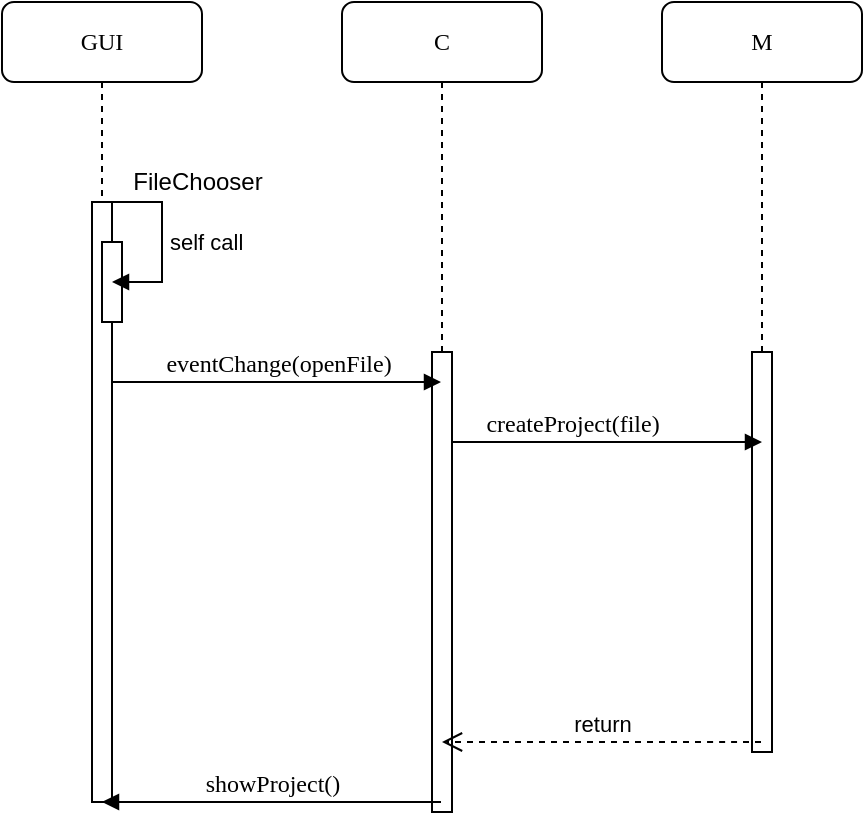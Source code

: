 <mxfile version="10.6.7" type="device"><diagram name="Page-1" id="13e1069c-82ec-6db2-03f1-153e76fe0fe0"><mxGraphModel dx="1074" dy="578" grid="1" gridSize="10" guides="1" tooltips="1" connect="1" arrows="1" fold="1" page="1" pageScale="1" pageWidth="1100" pageHeight="850" background="#ffffff" math="0" shadow="0"><root><mxCell id="0"/><mxCell id="1" parent="0"/><mxCell id="7baba1c4bc27f4b0-2" value="C" style="shape=umlLifeline;perimeter=lifelinePerimeter;whiteSpace=wrap;html=1;container=1;collapsible=0;recursiveResize=0;outlineConnect=0;rounded=1;shadow=0;comic=0;labelBackgroundColor=none;strokeColor=#000000;strokeWidth=1;fillColor=#FFFFFF;fontFamily=Verdana;fontSize=12;fontColor=#000000;align=center;" parent="1" vertex="1"><mxGeometry x="270" y="80" width="100" height="400" as="geometry"/></mxCell><mxCell id="7baba1c4bc27f4b0-10" value="" style="html=1;points=[];perimeter=orthogonalPerimeter;rounded=0;shadow=0;comic=0;labelBackgroundColor=none;strokeColor=#000000;strokeWidth=1;fillColor=#FFFFFF;fontFamily=Verdana;fontSize=12;fontColor=#000000;align=center;" parent="7baba1c4bc27f4b0-2" vertex="1"><mxGeometry x="45" y="175" width="10" height="230" as="geometry"/></mxCell><mxCell id="7baba1c4bc27f4b0-3" value="M" style="shape=umlLifeline;perimeter=lifelinePerimeter;whiteSpace=wrap;html=1;container=1;collapsible=0;recursiveResize=0;outlineConnect=0;rounded=1;shadow=0;comic=0;labelBackgroundColor=none;strokeColor=#000000;strokeWidth=1;fillColor=#FFFFFF;fontFamily=Verdana;fontSize=12;fontColor=#000000;align=center;" parent="1" vertex="1"><mxGeometry x="430" y="80" width="100" height="370" as="geometry"/></mxCell><mxCell id="7baba1c4bc27f4b0-13" value="" style="html=1;points=[];perimeter=orthogonalPerimeter;rounded=0;shadow=0;comic=0;labelBackgroundColor=none;strokeColor=#000000;strokeWidth=1;fillColor=#FFFFFF;fontFamily=Verdana;fontSize=12;fontColor=#000000;align=center;" parent="7baba1c4bc27f4b0-3" vertex="1"><mxGeometry x="45" y="175" width="10" height="200" as="geometry"/></mxCell><mxCell id="7baba1c4bc27f4b0-8" value="GUI" style="shape=umlLifeline;perimeter=lifelinePerimeter;whiteSpace=wrap;html=1;container=1;collapsible=0;recursiveResize=0;outlineConnect=0;rounded=1;shadow=0;comic=0;labelBackgroundColor=none;strokeColor=#000000;strokeWidth=1;fillColor=#FFFFFF;fontFamily=Verdana;fontSize=12;fontColor=#000000;align=center;" parent="1" vertex="1"><mxGeometry x="100" y="80" width="100" height="400" as="geometry"/></mxCell><mxCell id="7baba1c4bc27f4b0-9" value="" style="html=1;points=[];perimeter=orthogonalPerimeter;rounded=0;shadow=0;comic=0;labelBackgroundColor=none;strokeColor=#000000;strokeWidth=1;fillColor=#FFFFFF;fontFamily=Verdana;fontSize=12;fontColor=#000000;align=center;" parent="7baba1c4bc27f4b0-8" vertex="1"><mxGeometry x="45" y="100" width="10" height="300" as="geometry"/></mxCell><mxCell id="tPYVTkrZsNxnoHZ3R1Nm-1" value="" style="html=1;points=[];perimeter=orthogonalPerimeter;" parent="7baba1c4bc27f4b0-8" vertex="1"><mxGeometry x="50" y="120" width="10" height="40" as="geometry"/></mxCell><mxCell id="tPYVTkrZsNxnoHZ3R1Nm-2" value="self call" style="edgeStyle=orthogonalEdgeStyle;html=1;align=left;spacingLeft=2;endArrow=block;rounded=0;" parent="7baba1c4bc27f4b0-8" edge="1"><mxGeometry relative="1" as="geometry"><mxPoint x="55" y="100" as="sourcePoint"/><Array as="points"><mxPoint x="80" y="100"/><mxPoint x="80" y="140"/><mxPoint x="60" y="140"/></Array><mxPoint x="55" y="140" as="targetPoint"/></mxGeometry></mxCell><mxCell id="7baba1c4bc27f4b0-11" value="eventChange(openFile)" style="html=1;verticalAlign=bottom;endArrow=block;labelBackgroundColor=none;fontFamily=Verdana;fontSize=12;edgeStyle=elbowEdgeStyle;elbow=vertical;" parent="1" source="7baba1c4bc27f4b0-9" target="7baba1c4bc27f4b0-2" edge="1"><mxGeometry relative="1" as="geometry"><mxPoint x="220" y="190" as="sourcePoint"/><mxPoint x="280" y="400" as="targetPoint"/><Array as="points"><mxPoint x="260" y="270"/><mxPoint x="270" y="350"/><mxPoint x="270" y="476"/></Array></mxGeometry></mxCell><mxCell id="7baba1c4bc27f4b0-14" value="createProject(file)" style="html=1;verticalAlign=bottom;endArrow=block;labelBackgroundColor=none;fontFamily=Verdana;fontSize=12;edgeStyle=elbowEdgeStyle;elbow=vertical;" parent="1" source="7baba1c4bc27f4b0-10" edge="1"><mxGeometry x="-0.231" relative="1" as="geometry"><mxPoint x="370" y="200" as="sourcePoint"/><mxPoint x="480" y="300" as="targetPoint"/><mxPoint as="offset"/></mxGeometry></mxCell><mxCell id="tPYVTkrZsNxnoHZ3R1Nm-4" value="FileChooser" style="text;html=1;strokeColor=none;fillColor=none;align=center;verticalAlign=middle;whiteSpace=wrap;rounded=0;" parent="1" vertex="1"><mxGeometry x="162.5" y="160" width="70" height="20" as="geometry"/></mxCell><mxCell id="tPYVTkrZsNxnoHZ3R1Nm-6" value="return" style="html=1;verticalAlign=bottom;endArrow=open;dashed=1;endSize=8;" parent="1" source="7baba1c4bc27f4b0-3" target="7baba1c4bc27f4b0-2" edge="1"><mxGeometry relative="1" as="geometry"><mxPoint x="440" y="425" as="sourcePoint"/><mxPoint x="360" y="425" as="targetPoint"/><Array as="points"><mxPoint x="460" y="450"/></Array></mxGeometry></mxCell><mxCell id="tPYVTkrZsNxnoHZ3R1Nm-7" value="&lt;font face=&quot;Verdana&quot;&gt;&lt;span style=&quot;font-size: 12px&quot;&gt;showProject()&lt;/span&gt;&lt;/font&gt;" style="html=1;verticalAlign=bottom;endArrow=block;" parent="1" source="7baba1c4bc27f4b0-2" target="7baba1c4bc27f4b0-8" edge="1"><mxGeometry width="80" relative="1" as="geometry"><mxPoint x="100" y="530" as="sourcePoint"/><mxPoint x="180" y="530" as="targetPoint"/><Array as="points"><mxPoint x="270" y="480"/></Array></mxGeometry></mxCell></root></mxGraphModel></diagram></mxfile>